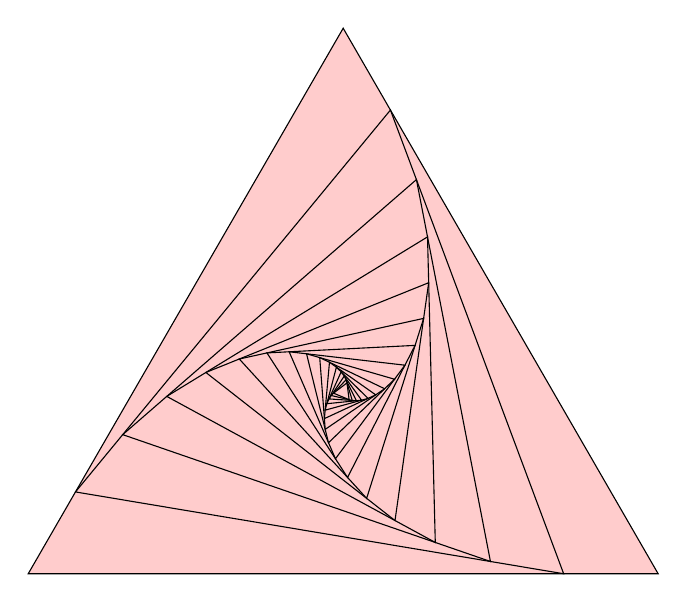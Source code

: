 \begin{tikzpicture}
    \path[coordinate] (0,0)  coordinate(A)
                ++( 60:8cm) coordinate(B)
                ++(-60:8cm) coordinate(C);
    \draw[fill=red!20] (A) -- (B) -- (C) -- cycle;
    \foreach \x in {1,...,15}{%
        \path[coordinate] coordinate(X) at (A){};
        \path[coordinate] (A) -- (B) coordinate[pos=.15](A)
                            -- (C) coordinate[pos=.15](B)
                            -- (X) coordinate[pos=.15](C);
        \draw[fill=red!20] (A)--(B)--(C)--cycle;
    }
\end{tikzpicture}
